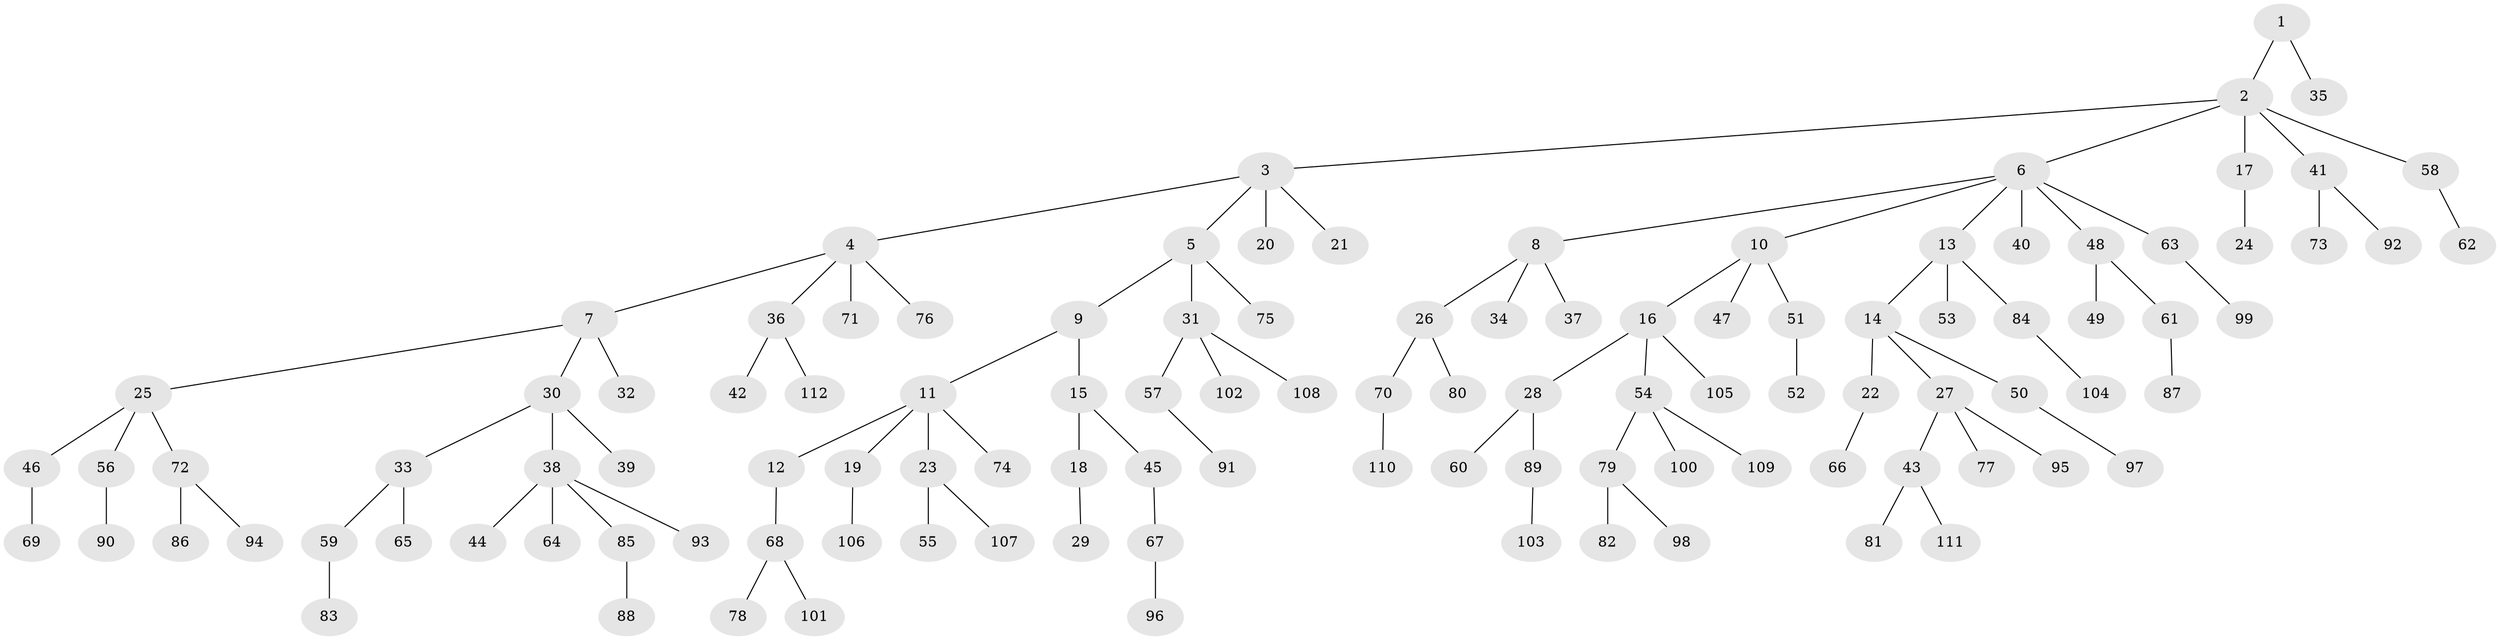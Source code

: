 // Generated by graph-tools (version 1.1) at 2025/02/03/09/25 03:02:29]
// undirected, 112 vertices, 111 edges
graph export_dot {
graph [start="1"]
  node [color=gray90,style=filled];
  1;
  2;
  3;
  4;
  5;
  6;
  7;
  8;
  9;
  10;
  11;
  12;
  13;
  14;
  15;
  16;
  17;
  18;
  19;
  20;
  21;
  22;
  23;
  24;
  25;
  26;
  27;
  28;
  29;
  30;
  31;
  32;
  33;
  34;
  35;
  36;
  37;
  38;
  39;
  40;
  41;
  42;
  43;
  44;
  45;
  46;
  47;
  48;
  49;
  50;
  51;
  52;
  53;
  54;
  55;
  56;
  57;
  58;
  59;
  60;
  61;
  62;
  63;
  64;
  65;
  66;
  67;
  68;
  69;
  70;
  71;
  72;
  73;
  74;
  75;
  76;
  77;
  78;
  79;
  80;
  81;
  82;
  83;
  84;
  85;
  86;
  87;
  88;
  89;
  90;
  91;
  92;
  93;
  94;
  95;
  96;
  97;
  98;
  99;
  100;
  101;
  102;
  103;
  104;
  105;
  106;
  107;
  108;
  109;
  110;
  111;
  112;
  1 -- 2;
  1 -- 35;
  2 -- 3;
  2 -- 6;
  2 -- 17;
  2 -- 41;
  2 -- 58;
  3 -- 4;
  3 -- 5;
  3 -- 20;
  3 -- 21;
  4 -- 7;
  4 -- 36;
  4 -- 71;
  4 -- 76;
  5 -- 9;
  5 -- 31;
  5 -- 75;
  6 -- 8;
  6 -- 10;
  6 -- 13;
  6 -- 40;
  6 -- 48;
  6 -- 63;
  7 -- 25;
  7 -- 30;
  7 -- 32;
  8 -- 26;
  8 -- 34;
  8 -- 37;
  9 -- 11;
  9 -- 15;
  10 -- 16;
  10 -- 47;
  10 -- 51;
  11 -- 12;
  11 -- 19;
  11 -- 23;
  11 -- 74;
  12 -- 68;
  13 -- 14;
  13 -- 53;
  13 -- 84;
  14 -- 22;
  14 -- 27;
  14 -- 50;
  15 -- 18;
  15 -- 45;
  16 -- 28;
  16 -- 54;
  16 -- 105;
  17 -- 24;
  18 -- 29;
  19 -- 106;
  22 -- 66;
  23 -- 55;
  23 -- 107;
  25 -- 46;
  25 -- 56;
  25 -- 72;
  26 -- 70;
  26 -- 80;
  27 -- 43;
  27 -- 77;
  27 -- 95;
  28 -- 60;
  28 -- 89;
  30 -- 33;
  30 -- 38;
  30 -- 39;
  31 -- 57;
  31 -- 102;
  31 -- 108;
  33 -- 59;
  33 -- 65;
  36 -- 42;
  36 -- 112;
  38 -- 44;
  38 -- 64;
  38 -- 85;
  38 -- 93;
  41 -- 73;
  41 -- 92;
  43 -- 81;
  43 -- 111;
  45 -- 67;
  46 -- 69;
  48 -- 49;
  48 -- 61;
  50 -- 97;
  51 -- 52;
  54 -- 79;
  54 -- 100;
  54 -- 109;
  56 -- 90;
  57 -- 91;
  58 -- 62;
  59 -- 83;
  61 -- 87;
  63 -- 99;
  67 -- 96;
  68 -- 78;
  68 -- 101;
  70 -- 110;
  72 -- 86;
  72 -- 94;
  79 -- 82;
  79 -- 98;
  84 -- 104;
  85 -- 88;
  89 -- 103;
}
